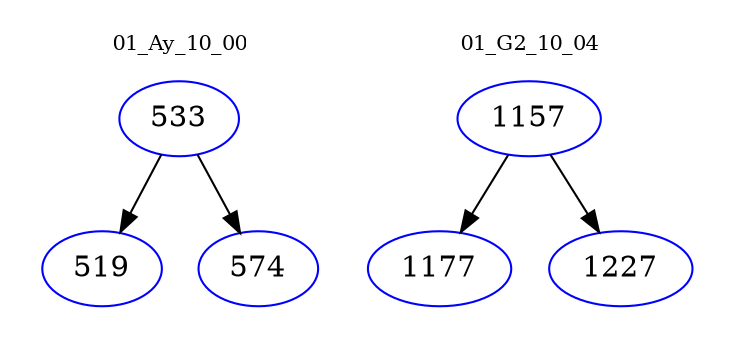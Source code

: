 digraph{
subgraph cluster_0 {
color = white
label = "01_Ay_10_00";
fontsize=10;
T0_533 [label="533", color="blue"]
T0_533 -> T0_519 [color="black"]
T0_519 [label="519", color="blue"]
T0_533 -> T0_574 [color="black"]
T0_574 [label="574", color="blue"]
}
subgraph cluster_1 {
color = white
label = "01_G2_10_04";
fontsize=10;
T1_1157 [label="1157", color="blue"]
T1_1157 -> T1_1177 [color="black"]
T1_1177 [label="1177", color="blue"]
T1_1157 -> T1_1227 [color="black"]
T1_1227 [label="1227", color="blue"]
}
}
